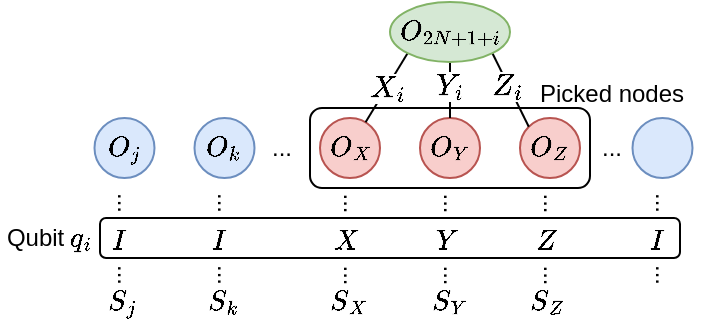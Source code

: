 <mxfile version="23.1.5" type="device">
  <diagram name="Page-1" id="b0mAJmYh-sFAea2mFalo">
    <mxGraphModel dx="869" dy="518" grid="1" gridSize="10" guides="1" tooltips="1" connect="1" arrows="1" fold="1" page="1" pageScale="1" pageWidth="850" pageHeight="1100" math="1" shadow="0">
      <root>
        <mxCell id="0" />
        <mxCell id="1" parent="0" />
        <mxCell id="_6pustQs510FuVspvlwu-32" value="..." style="text;html=1;align=center;verticalAlign=middle;whiteSpace=wrap;rounded=0;rotation=90;" parent="1" vertex="1">
          <mxGeometry x="298.75" y="426" width="35" height="25" as="geometry" />
        </mxCell>
        <mxCell id="_6pustQs510FuVspvlwu-24" value="..." style="text;html=1;align=center;verticalAlign=middle;whiteSpace=wrap;rounded=0;rotation=90;" parent="1" vertex="1">
          <mxGeometry x="398.75" y="390" width="35" height="25" as="geometry" />
        </mxCell>
        <mxCell id="_6pustQs510FuVspvlwu-40" value="" style="rounded=1;whiteSpace=wrap;html=1;" parent="1" vertex="1">
          <mxGeometry x="190" y="410" width="290" height="20" as="geometry" />
        </mxCell>
        <mxCell id="_6pustQs510FuVspvlwu-19" value="" style="rounded=1;whiteSpace=wrap;html=1;" parent="1" vertex="1">
          <mxGeometry x="295" y="355" width="140" height="40" as="geometry" />
        </mxCell>
        <mxCell id="_6pustQs510FuVspvlwu-1" value="\(O_j\)" style="ellipse;whiteSpace=wrap;html=1;aspect=fixed;fillColor=#dae8fc;strokeColor=#6c8ebf;" parent="1" vertex="1">
          <mxGeometry x="187.25" y="360" width="30" height="30" as="geometry" />
        </mxCell>
        <mxCell id="_6pustQs510FuVspvlwu-2" value="\(O_k\)" style="ellipse;whiteSpace=wrap;html=1;aspect=fixed;fillColor=#dae8fc;strokeColor=#6c8ebf;" parent="1" vertex="1">
          <mxGeometry x="237.25" y="360" width="30" height="30" as="geometry" />
        </mxCell>
        <mxCell id="_6pustQs510FuVspvlwu-4" value="\(O_X\)" style="ellipse;whiteSpace=wrap;html=1;aspect=fixed;fillColor=#f8cecc;strokeColor=#b85450;" parent="1" vertex="1">
          <mxGeometry x="300" y="360" width="30" height="30" as="geometry" />
        </mxCell>
        <mxCell id="_6pustQs510FuVspvlwu-5" value="..." style="text;html=1;align=center;verticalAlign=middle;whiteSpace=wrap;rounded=0;" parent="1" vertex="1">
          <mxGeometry x="266.25" y="360" width="30" height="30" as="geometry" />
        </mxCell>
        <mxCell id="_6pustQs510FuVspvlwu-6" value="\(O_Y\)" style="ellipse;whiteSpace=wrap;html=1;aspect=fixed;fillColor=#f8cecc;strokeColor=#b85450;" parent="1" vertex="1">
          <mxGeometry x="350" y="360" width="30" height="30" as="geometry" />
        </mxCell>
        <mxCell id="_6pustQs510FuVspvlwu-7" value="\(O_Z\)" style="ellipse;whiteSpace=wrap;html=1;aspect=fixed;fillColor=#f8cecc;strokeColor=#b85450;" parent="1" vertex="1">
          <mxGeometry x="400" y="360" width="30" height="30" as="geometry" />
        </mxCell>
        <mxCell id="_6pustQs510FuVspvlwu-9" value="" style="ellipse;whiteSpace=wrap;html=1;aspect=fixed;fillColor=#dae8fc;strokeColor=#6c8ebf;" parent="1" vertex="1">
          <mxGeometry x="456.25" y="360" width="30" height="30" as="geometry" />
        </mxCell>
        <mxCell id="_6pustQs510FuVspvlwu-13" style="rounded=0;orthogonalLoop=1;jettySize=auto;html=1;exitX=0;exitY=1;exitDx=0;exitDy=0;endArrow=none;endFill=0;" parent="1" source="_6pustQs510FuVspvlwu-12" target="_6pustQs510FuVspvlwu-4" edge="1">
          <mxGeometry relative="1" as="geometry" />
        </mxCell>
        <mxCell id="_6pustQs510FuVspvlwu-16" value="\(X_i\)" style="edgeLabel;html=1;align=center;verticalAlign=middle;resizable=0;points=[];fontSize=13;" parent="_6pustQs510FuVspvlwu-13" vertex="1" connectable="0">
          <mxGeometry x="0.102" y="1" relative="1" as="geometry">
            <mxPoint y="-3" as="offset" />
          </mxGeometry>
        </mxCell>
        <mxCell id="_6pustQs510FuVspvlwu-14" style="rounded=0;orthogonalLoop=1;jettySize=auto;html=1;exitX=0.5;exitY=1;exitDx=0;exitDy=0;entryX=0.5;entryY=0;entryDx=0;entryDy=0;endArrow=none;endFill=0;" parent="1" source="_6pustQs510FuVspvlwu-12" target="_6pustQs510FuVspvlwu-6" edge="1">
          <mxGeometry relative="1" as="geometry" />
        </mxCell>
        <mxCell id="_6pustQs510FuVspvlwu-17" value="\(Y_i\)" style="edgeLabel;html=1;align=center;verticalAlign=middle;resizable=0;points=[];fontSize=13;" parent="_6pustQs510FuVspvlwu-14" vertex="1" connectable="0">
          <mxGeometry x="-0.063" relative="1" as="geometry">
            <mxPoint y="-1" as="offset" />
          </mxGeometry>
        </mxCell>
        <mxCell id="_6pustQs510FuVspvlwu-15" style="rounded=0;orthogonalLoop=1;jettySize=auto;html=1;exitX=1;exitY=1;exitDx=0;exitDy=0;entryX=0;entryY=0;entryDx=0;entryDy=0;endArrow=none;endFill=0;" parent="1" source="_6pustQs510FuVspvlwu-12" target="_6pustQs510FuVspvlwu-7" edge="1">
          <mxGeometry relative="1" as="geometry" />
        </mxCell>
        <mxCell id="_6pustQs510FuVspvlwu-18" value="\(Z_i\)" style="edgeLabel;html=1;align=center;verticalAlign=middle;resizable=0;points=[];fontSize=13;" parent="_6pustQs510FuVspvlwu-15" vertex="1" connectable="0">
          <mxGeometry x="-0.023" relative="1" as="geometry">
            <mxPoint x="-2" y="-2" as="offset" />
          </mxGeometry>
        </mxCell>
        <mxCell id="_6pustQs510FuVspvlwu-12" value="\(O_{2N+1+i}\)" style="ellipse;whiteSpace=wrap;html=1;fillColor=#d5e8d4;strokeColor=#82b366;" parent="1" vertex="1">
          <mxGeometry x="335" y="302" width="60" height="30" as="geometry" />
        </mxCell>
        <mxCell id="_6pustQs510FuVspvlwu-20" value="Picked nodes" style="text;html=1;align=center;verticalAlign=middle;whiteSpace=wrap;rounded=0;" parent="1" vertex="1">
          <mxGeometry x="400.75" y="338" width="90" height="20" as="geometry" />
        </mxCell>
        <mxCell id="_6pustQs510FuVspvlwu-21" value="..." style="text;html=1;align=center;verticalAlign=middle;whiteSpace=wrap;rounded=0;rotation=90;" parent="1" vertex="1">
          <mxGeometry x="455" y="390" width="35" height="25" as="geometry" />
        </mxCell>
        <mxCell id="_6pustQs510FuVspvlwu-22" value="\(I\)" style="text;html=1;align=center;verticalAlign=middle;whiteSpace=wrap;rounded=0;rotation=0;" parent="1" vertex="1">
          <mxGeometry x="450.5" y="408" width="35" height="25" as="geometry" />
        </mxCell>
        <mxCell id="_6pustQs510FuVspvlwu-23" value="..." style="text;html=1;align=center;verticalAlign=middle;whiteSpace=wrap;rounded=0;rotation=90;" parent="1" vertex="1">
          <mxGeometry x="455" y="426" width="35" height="25" as="geometry" />
        </mxCell>
        <mxCell id="_6pustQs510FuVspvlwu-25" value="\(Z\)" style="text;html=1;align=center;verticalAlign=middle;whiteSpace=wrap;rounded=0;rotation=0;" parent="1" vertex="1">
          <mxGeometry x="396.25" y="408" width="35" height="25" as="geometry" />
        </mxCell>
        <mxCell id="_6pustQs510FuVspvlwu-26" value="..." style="text;html=1;align=center;verticalAlign=middle;whiteSpace=wrap;rounded=0;rotation=90;" parent="1" vertex="1">
          <mxGeometry x="398.75" y="426" width="35" height="25" as="geometry" />
        </mxCell>
        <mxCell id="_6pustQs510FuVspvlwu-27" value="..." style="text;html=1;align=center;verticalAlign=middle;whiteSpace=wrap;rounded=0;rotation=90;" parent="1" vertex="1">
          <mxGeometry x="348.75" y="390" width="35" height="25" as="geometry" />
        </mxCell>
        <mxCell id="_6pustQs510FuVspvlwu-28" value="\(Y\)" style="text;html=1;align=center;verticalAlign=middle;whiteSpace=wrap;rounded=0;rotation=0;" parent="1" vertex="1">
          <mxGeometry x="346.25" y="408" width="35" height="25" as="geometry" />
        </mxCell>
        <mxCell id="_6pustQs510FuVspvlwu-29" value="..." style="text;html=1;align=center;verticalAlign=middle;whiteSpace=wrap;rounded=0;rotation=90;" parent="1" vertex="1">
          <mxGeometry x="348.75" y="426" width="35" height="25" as="geometry" />
        </mxCell>
        <mxCell id="_6pustQs510FuVspvlwu-30" value="..." style="text;html=1;align=center;verticalAlign=middle;whiteSpace=wrap;rounded=0;rotation=90;" parent="1" vertex="1">
          <mxGeometry x="298.75" y="390" width="35" height="25" as="geometry" />
        </mxCell>
        <mxCell id="_6pustQs510FuVspvlwu-31" value="\(X\)" style="text;html=1;align=center;verticalAlign=middle;whiteSpace=wrap;rounded=0;rotation=0;" parent="1" vertex="1">
          <mxGeometry x="296.25" y="408" width="35" height="25" as="geometry" />
        </mxCell>
        <mxCell id="_6pustQs510FuVspvlwu-33" value="..." style="text;html=1;align=center;verticalAlign=middle;whiteSpace=wrap;rounded=0;rotation=90;" parent="1" vertex="1">
          <mxGeometry x="236" y="390" width="35" height="25" as="geometry" />
        </mxCell>
        <mxCell id="_6pustQs510FuVspvlwu-34" value="\(I\)" style="text;html=1;align=center;verticalAlign=middle;whiteSpace=wrap;rounded=0;rotation=0;" parent="1" vertex="1">
          <mxGeometry x="231.5" y="408" width="35" height="25" as="geometry" />
        </mxCell>
        <mxCell id="_6pustQs510FuVspvlwu-35" value="..." style="text;html=1;align=center;verticalAlign=middle;whiteSpace=wrap;rounded=0;rotation=90;" parent="1" vertex="1">
          <mxGeometry x="236" y="426" width="35" height="25" as="geometry" />
        </mxCell>
        <mxCell id="_6pustQs510FuVspvlwu-36" value="..." style="text;html=1;align=center;verticalAlign=middle;whiteSpace=wrap;rounded=0;rotation=90;" parent="1" vertex="1">
          <mxGeometry x="186" y="390" width="35" height="25" as="geometry" />
        </mxCell>
        <mxCell id="_6pustQs510FuVspvlwu-37" value="\(I\)" style="text;html=1;align=center;verticalAlign=middle;whiteSpace=wrap;rounded=0;rotation=0;" parent="1" vertex="1">
          <mxGeometry x="181.5" y="408" width="35" height="25" as="geometry" />
        </mxCell>
        <mxCell id="_6pustQs510FuVspvlwu-38" value="..." style="text;html=1;align=center;verticalAlign=middle;whiteSpace=wrap;rounded=0;rotation=90;" parent="1" vertex="1">
          <mxGeometry x="186" y="426" width="35" height="25" as="geometry" />
        </mxCell>
        <mxCell id="_6pustQs510FuVspvlwu-41" value="\(S_X\)" style="text;html=1;align=center;verticalAlign=middle;whiteSpace=wrap;rounded=0;" parent="1" vertex="1">
          <mxGeometry x="297.81" y="444" width="31.88" height="15" as="geometry" />
        </mxCell>
        <mxCell id="_6pustQs510FuVspvlwu-43" value="Qubit \(q_i\)" style="text;html=1;align=center;verticalAlign=middle;whiteSpace=wrap;rounded=0;" parent="1" vertex="1">
          <mxGeometry x="140" y="412" width="50" height="15" as="geometry" />
        </mxCell>
        <mxCell id="_6pustQs510FuVspvlwu-44" value="\(S_Y\)" style="text;html=1;align=center;verticalAlign=middle;whiteSpace=wrap;rounded=0;" parent="1" vertex="1">
          <mxGeometry x="349.06" y="444" width="31.88" height="15" as="geometry" />
        </mxCell>
        <mxCell id="_6pustQs510FuVspvlwu-45" value="\(S_Z\)" style="text;html=1;align=center;verticalAlign=middle;whiteSpace=wrap;rounded=0;" parent="1" vertex="1">
          <mxGeometry x="397.81" y="444" width="31.88" height="15" as="geometry" />
        </mxCell>
        <mxCell id="_6pustQs510FuVspvlwu-46" value="\(S_k\)" style="text;html=1;align=center;verticalAlign=middle;whiteSpace=wrap;rounded=0;" parent="1" vertex="1">
          <mxGeometry x="236.06" y="444" width="31.88" height="15" as="geometry" />
        </mxCell>
        <mxCell id="_6pustQs510FuVspvlwu-47" value="\(S_j\)" style="text;html=1;align=center;verticalAlign=middle;whiteSpace=wrap;rounded=0;" parent="1" vertex="1">
          <mxGeometry x="185.06" y="444" width="31.88" height="15" as="geometry" />
        </mxCell>
        <mxCell id="_6pustQs510FuVspvlwu-52" value="..." style="text;html=1;align=center;verticalAlign=middle;whiteSpace=wrap;rounded=0;" parent="1" vertex="1">
          <mxGeometry x="431.25" y="360" width="30" height="30" as="geometry" />
        </mxCell>
      </root>
    </mxGraphModel>
  </diagram>
</mxfile>
